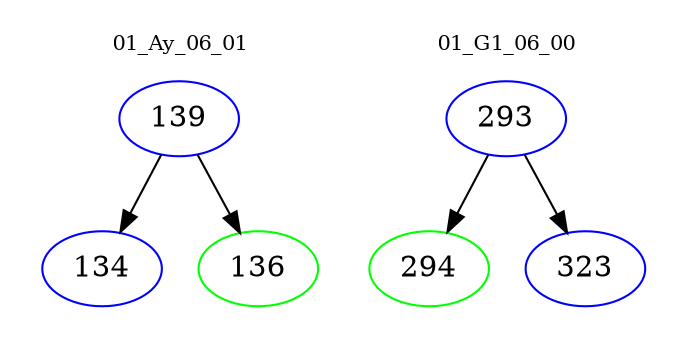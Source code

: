 digraph{
subgraph cluster_0 {
color = white
label = "01_Ay_06_01";
fontsize=10;
T0_139 [label="139", color="blue"]
T0_139 -> T0_134 [color="black"]
T0_134 [label="134", color="blue"]
T0_139 -> T0_136 [color="black"]
T0_136 [label="136", color="green"]
}
subgraph cluster_1 {
color = white
label = "01_G1_06_00";
fontsize=10;
T1_293 [label="293", color="blue"]
T1_293 -> T1_294 [color="black"]
T1_294 [label="294", color="green"]
T1_293 -> T1_323 [color="black"]
T1_323 [label="323", color="blue"]
}
}
